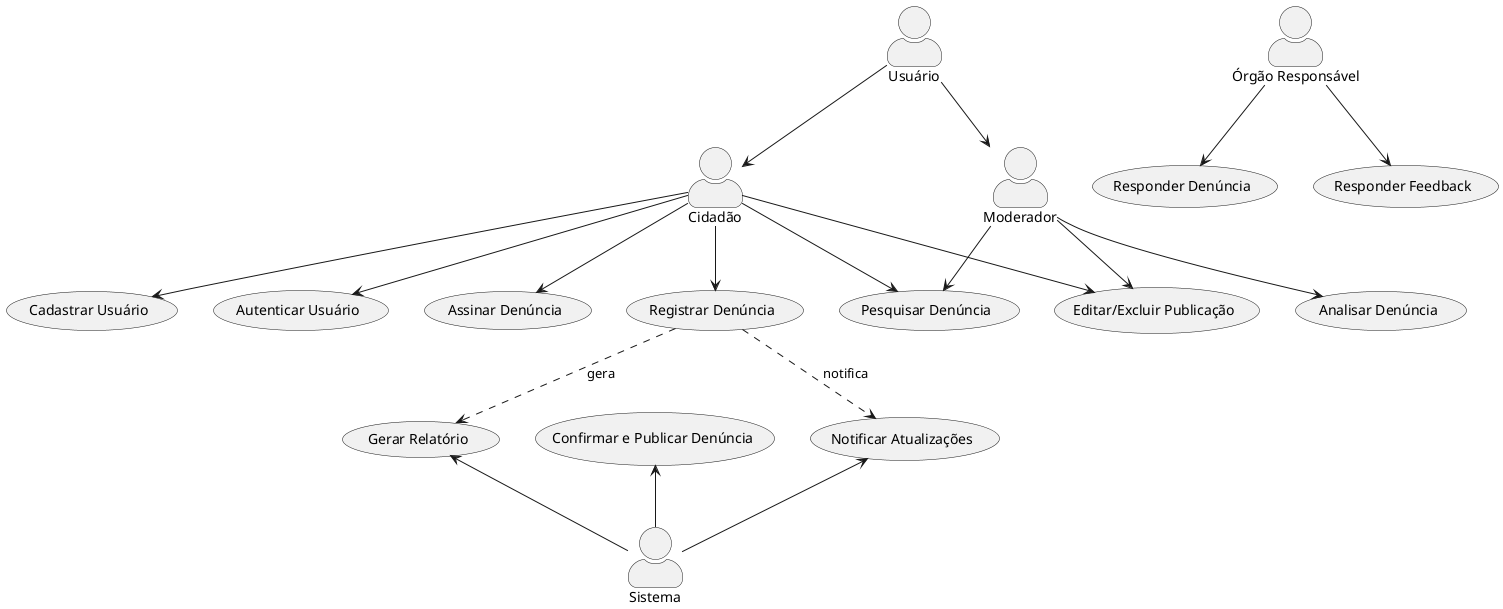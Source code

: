 @startuml

skinparam actorStyle awesome

actor "Usuário" as U
actor "Órgão Responsável" as O
actor "Sistema" as S
actor "Moderador" as M
actor "Cidadão" as C

U --> C
U --> M

C --> (Cadastrar Usuário)
C --> (Autenticar Usuário)
C --> (Registrar Denúncia)
C --> (Assinar Denúncia)
C --> (Pesquisar Denúncia)
C --> (Editar/Excluir Publicação)

M --> (Pesquisar Denúncia)
M --> (Editar/Excluir Publicação)
M --> (Analisar Denúncia)

S -up-> (Notificar Atualizações)
S -up-> (Confirmar e Publicar Denúncia)
S -up-> (Gerar Relatório)


O --> (Responder Denúncia)
O --> (Responder Feedback)

(Registrar Denúncia) .down.> (Gerar Relatório) : gera
(Registrar Denúncia) .down.> (Notificar Atualizações) : notifica

@enduml
